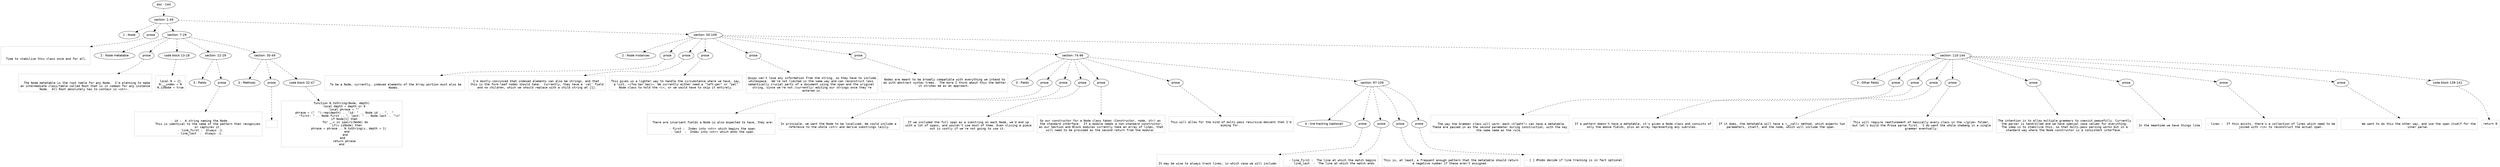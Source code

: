 digraph hierarchy {

node [fontname=Helvetica]
edge [style=dashed]

doc_0 [label="doc - 144"]


doc_0 -> { section_1}
{rank=same; section_1}

section_1 [label="section: 1-49"]


section_1 -> { header_2 prose_3 section_4 section_5}
{rank=same; header_2 prose_3 section_4 section_5}

header_2 [label="1 : Node"]

prose_3 [label="prose"]

section_4 [label="section: 7-29"]

section_5 [label="section: 50-109"]


prose_3 -> leaf_6
leaf_6  [color=Gray,shape=rectangle,fontname=Inconsolata,label="


  Time to stabilize this class once and for all. 

"]
section_4 -> { header_7 prose_8 codeblock_9 section_10 section_11}
{rank=same; header_7 prose_8 codeblock_9 section_10 section_11}

header_7 [label="2 : Node metatable"]

prose_8 [label="prose"]

codeblock_9 [label="code block 13-18"]

section_10 [label="section: 22-29"]

section_11 [label="section: 30-49"]


prose_8 -> leaf_12
leaf_12  [color=Gray,shape=rectangle,fontname=Inconsolata,label="

  The Node metatable is the root table for any Node.  I'm planning to make
an intermediate class/table called Root that is in common for any instance
Node.  All Root absolutely has to contain is =str=. 
"]
codeblock_9 -> leaf_13
leaf_13  [color=Gray,shape=rectangle,fontname=Inconsolata,label="
local N = {}
N.__index = N
N.isNode = true"]
section_10 -> { header_14 prose_15}
{rank=same; header_14 prose_15}

header_14 [label="3 : Fields"]

prose_15 [label="prose"]


prose_15 -> leaf_16
leaf_16  [color=Gray,shape=rectangle,fontname=Inconsolata,label="

   - id :  A string naming the Node. 
           This is identical to the name of the pattern that recognizes
           or captures it.
   - line_first :  Always -1.
   - line_last  :  Always -1. 
"]
section_11 -> { header_17 prose_18 codeblock_19}
{rank=same; header_17 prose_18 codeblock_19}

header_17 [label="3 : Methods"]

prose_18 [label="prose"]

codeblock_19 [label="code block 32-47"]


prose_18 -> leaf_20
leaf_20  [color=Gray,shape=rectangle,fontname=Inconsolata,label="
"]
codeblock_19 -> leaf_21
leaf_21  [color=Gray,shape=rectangle,fontname=Inconsolata,label="function N.toString(Node, depth)
   local depth = depth or 0
   local phrase = \"\"
   phrase = (\"  \"):rep(depth) .. \"id: \" .. Node.id .. \",  \"
      .. \"first: \" .. Node.first .. \", last: \" .. Node.last .. \"\\n\"
   if Node[1] then
    for _,v in ipairs(Node) do
      if(v.isNode) then
        phrase = phrase .. N.toString(v, depth + 1)
      end
    end
  end 
   return phrase
end"]
section_5 -> { header_22 prose_23 prose_24 prose_25 prose_26 prose_27 section_28 section_29}
{rank=same; header_22 prose_23 prose_24 prose_25 prose_26 prose_27 section_28 section_29}

header_22 [label="2 : Node Instances"]

prose_23 [label="prose"]

prose_24 [label="prose"]

prose_25 [label="prose"]

prose_26 [label="prose"]

prose_27 [label="prose"]

section_28 [label="section: 74-96"]

section_29 [label="section: 110-144"]


prose_23 -> leaf_30
leaf_30  [color=Gray,shape=rectangle,fontname=Inconsolata,label="

  To be a Node, currently, indexed elements of the Array portion must also be 
Nodes. 
"]
prose_24 -> leaf_31
leaf_31  [color=Gray,shape=rectangle,fontname=Inconsolata,label="
I'm mostly convinced that indexed elements can also be strings, and that 
this is the form leaf nodes should take.  Currently, they have a 'val' field
and no children, which we should replace with a child string at [1].
"]
prose_25 -> leaf_32
leaf_32  [color=Gray,shape=rectangle,fontname=Inconsolata,label="
This gives us a lighter way to handle the circumstance where we have, say,
a list, =(foo bar baz)=. We currently either need a \"left-per\" or \"pal\"
Node class to hold the =(=, or we would have to skip it entirely.
"]
prose_26 -> leaf_33
leaf_33  [color=Gray,shape=rectangle,fontname=Inconsolata,label="
Quipu can't lose any information from the string, so they have to include
whitespace.  We're not limited in the same way and can reconstruct less 
semantically crucial parts of a document using the span and the original 
string, since we're not /currently/ editing our strings once they're
entered in.
"]
prose_27 -> leaf_34
leaf_34  [color=Gray,shape=rectangle,fontname=Inconsolata,label="
Nodes are meant to be broadly compatible with everything we intend to
do with abstract syntax trees.  The more I think about this the better
it strikes me as an approach. 

"]
section_28 -> { header_35 prose_36 prose_37 prose_38 prose_39 prose_40 section_41}
{rank=same; header_35 prose_36 prose_37 prose_38 prose_39 prose_40 section_41}

header_35 [label="3 : Fields"]

prose_36 [label="prose"]

prose_37 [label="prose"]

prose_38 [label="prose"]

prose_39 [label="prose"]

prose_40 [label="prose"]

section_41 [label="section: 97-109"]


prose_36 -> leaf_42
leaf_42  [color=Gray,shape=rectangle,fontname=Inconsolata,label="

  There are invariant fields a Node is also expected to have, they are:
 
  - first :  Index into =str= which begins the span.
  - last  :  Index into =str= which ends the span.
"]
prose_37 -> leaf_43
leaf_43  [color=Gray,shape=rectangle,fontname=Inconsolata,label="
In principle, we want the Node to be localized. We could include a 
reference to the whole =str= and derive substrings lazily.
"]
prose_38 -> leaf_44
leaf_44  [color=Gray,shape=rectangle,fontname=Inconsolata,label="
If we included the full span as a substring on each Node, we'd end up
with a lot of spans, and wouldn't use most of them. Even slicing a piece
out is costly if we're not going to use it. 
"]
prose_39 -> leaf_45
leaf_45  [color=Gray,shape=rectangle,fontname=Inconsolata,label="
So our constructor for a Node class takes (Constructor, node, str) as 
the standard interface.  If a module needs a non-standard constructor,
as our Section and Block modules currently take an array of lines, that
will need to be provided as the second return from the module. 
"]
prose_40 -> leaf_46
leaf_46  [color=Gray,shape=rectangle,fontname=Inconsolata,label="
This will allow for the kind of multi-pass recursive-descent that I'm
aiming for. 

"]
section_41 -> { header_47 prose_48 prose_49 prose_50 prose_51}
{rank=same; header_47 prose_48 prose_49 prose_50 prose_51}

header_47 [label="4 : line tracking (optional)"]

prose_48 [label="prose"]

prose_49 [label="prose"]

prose_50 [label="prose"]

prose_51 [label="prose"]


prose_48 -> leaf_52
leaf_52  [color=Gray,shape=rectangle,fontname=Inconsolata,label="

It may be wise to always track lines, in which case we will include:
"]
prose_49 -> leaf_53
leaf_53  [color=Gray,shape=rectangle,fontname=Inconsolata,label="
  - line_first :  The line at which the match begins
  - line_last  :  The line at which the match ends
"]
prose_50 -> leaf_54
leaf_54  [color=Gray,shape=rectangle,fontname=Inconsolata,label="
This is, at least, a frequent enough pattern that the metatable should return
a negative number if these aren't assigned. 
"]
prose_51 -> leaf_55
leaf_55  [color=Gray,shape=rectangle,fontname=Inconsolata,label="
- [ ] #todo decide if line tracking is in fact optional

"]
section_29 -> { header_56 prose_57 prose_58 prose_59 prose_60 prose_61 prose_62 prose_63 prose_64 codeblock_65}
{rank=same; header_56 prose_57 prose_58 prose_59 prose_60 prose_61 prose_62 prose_63 prose_64 codeblock_65}

header_56 [label="3 : Other fields"]

prose_57 [label="prose"]

prose_58 [label="prose"]

prose_59 [label="prose"]

prose_60 [label="prose"]

prose_61 [label="prose"]

prose_62 [label="prose"]

prose_63 [label="prose"]

prose_64 [label="prose"]

codeblock_65 [label="code block 139-141"]


prose_57 -> leaf_66
leaf_66  [color=Gray,shape=rectangle,fontname=Inconsolata,label="

  The way the Grammar class will work: each =V\"patt\"= can have a metatable.
These are passed in as the second parameter during construction, with the key
the same name as the rule. 
"]
prose_58 -> leaf_67
leaf_67  [color=Gray,shape=rectangle,fontname=Inconsolata,label="
If a pattern doesn't have a metatable, it's given a Node class and consists of
only the above fields, plus an array representing any subrules. 
"]
prose_59 -> leaf_68
leaf_68  [color=Gray,shape=rectangle,fontname=Inconsolata,label="
If it does, the metatable will have a =__call= method, which expects two
parameters, itself, and the node, which will include the span. 
"]
prose_60 -> leaf_69
leaf_69  [color=Gray,shape=rectangle,fontname=Inconsolata,label="
This will require reattunement of basically every class in the =/grym= folder,
but let's build the Prose parse first.  I do want the whole shebang in a single
grammar eventually.
"]
prose_61 -> leaf_70
leaf_70  [color=Gray,shape=rectangle,fontname=Inconsolata,label="
The intention is to allow multiple grammars to coexist peacefully. Currently
the parser is handrolled and we have special case values for everything.
The idea is to stabilize this, so that multi-pass parsing works but in a
standard way where the Node constructor is a consistent interface. 
"]
prose_62 -> leaf_71
leaf_71  [color=Gray,shape=rectangle,fontname=Inconsolata,label="
In the meantime we have things like
"]
prose_63 -> leaf_72
leaf_72  [color=Gray,shape=rectangle,fontname=Inconsolata,label="
- lines :  If this exists, there's a collection of lines which need to be
           joined with =\\n= to reconstruct the actual span.
"]
prose_64 -> leaf_73
leaf_73  [color=Gray,shape=rectangle,fontname=Inconsolata,label="
           We want to do this the other way, and use the span itself for the
           inner parse. 
"]
codeblock_65 -> leaf_74
leaf_74  [color=Gray,shape=rectangle,fontname=Inconsolata,label="return N"]

}
